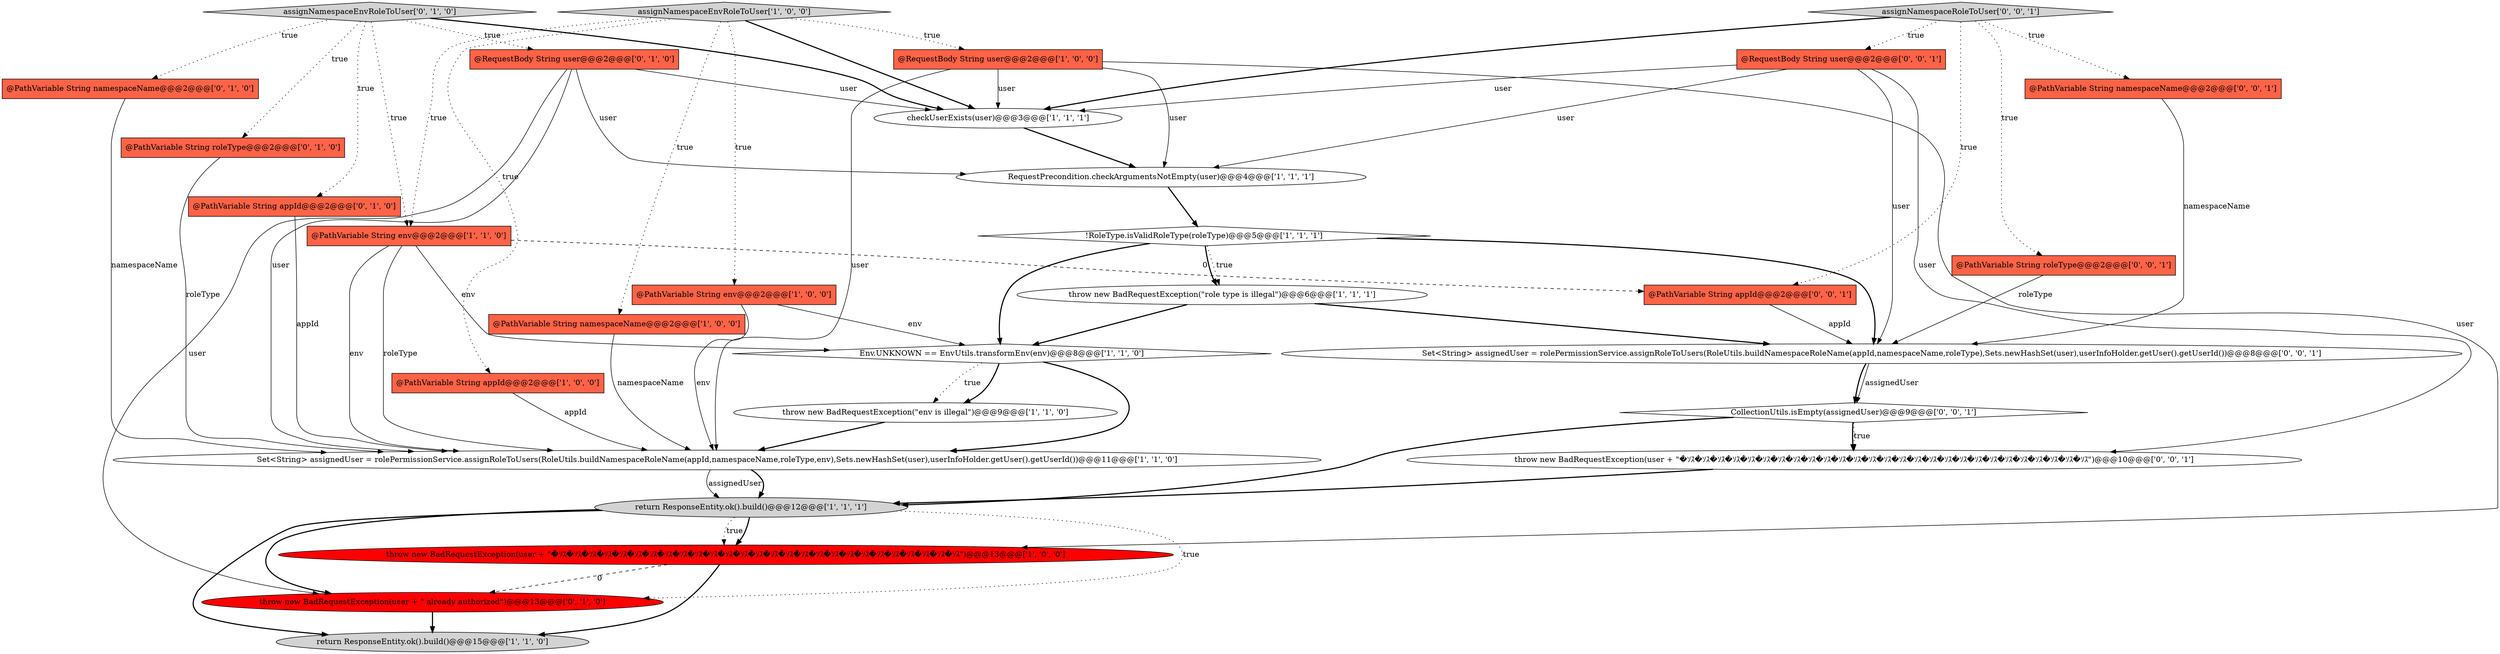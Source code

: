 digraph {
3 [style = filled, label = "throw new BadRequestException(\"role type is illegal\")@@@6@@@['1', '1', '1']", fillcolor = white, shape = ellipse image = "AAA0AAABBB1BBB"];
16 [style = filled, label = "@RequestBody String user@@@2@@@['0', '1', '0']", fillcolor = tomato, shape = box image = "AAA0AAABBB2BBB"];
19 [style = filled, label = "assignNamespaceEnvRoleToUser['0', '1', '0']", fillcolor = lightgray, shape = diamond image = "AAA0AAABBB2BBB"];
8 [style = filled, label = "checkUserExists(user)@@@3@@@['1', '1', '1']", fillcolor = white, shape = ellipse image = "AAA0AAABBB1BBB"];
10 [style = filled, label = "throw new BadRequestException(user + \"�ｿｽ�ｿｽ�ｿｽ�ｿｽ�ｿｽ�ｿｽ�ｿｽ�ｿｽ�ｿｽ�ｿｽ�ｿｽ�ｿｽ�ｿｽ�ｿｽ�ｿｽ�ｿｽ�ｿｽ�ｿｽ�ｿｽ�ｿｽ�ｿｽ�ｿｽ�ｿｽ�ｿｽ�ｿｽ�ｿｽ�ｿｽ\")@@@13@@@['1', '0', '0']", fillcolor = red, shape = ellipse image = "AAA1AAABBB1BBB"];
21 [style = filled, label = "@PathVariable String namespaceName@@@2@@@['0', '1', '0']", fillcolor = tomato, shape = box image = "AAA0AAABBB2BBB"];
4 [style = filled, label = "return ResponseEntity.ok().build()@@@15@@@['1', '1', '0']", fillcolor = lightgray, shape = ellipse image = "AAA0AAABBB1BBB"];
9 [style = filled, label = "@PathVariable String env@@@2@@@['1', '0', '0']", fillcolor = tomato, shape = box image = "AAA0AAABBB1BBB"];
7 [style = filled, label = "@RequestBody String user@@@2@@@['1', '0', '0']", fillcolor = tomato, shape = box image = "AAA0AAABBB1BBB"];
17 [style = filled, label = "@PathVariable String roleType@@@2@@@['0', '1', '0']", fillcolor = tomato, shape = box image = "AAA0AAABBB2BBB"];
23 [style = filled, label = "assignNamespaceRoleToUser['0', '0', '1']", fillcolor = lightgray, shape = diamond image = "AAA0AAABBB3BBB"];
6 [style = filled, label = "@PathVariable String namespaceName@@@2@@@['1', '0', '0']", fillcolor = tomato, shape = box image = "AAA0AAABBB1BBB"];
24 [style = filled, label = "@PathVariable String roleType@@@2@@@['0', '0', '1']", fillcolor = tomato, shape = box image = "AAA0AAABBB3BBB"];
20 [style = filled, label = "throw new BadRequestException(user + \" already authorized\")@@@13@@@['0', '1', '0']", fillcolor = red, shape = ellipse image = "AAA1AAABBB2BBB"];
26 [style = filled, label = "@RequestBody String user@@@2@@@['0', '0', '1']", fillcolor = tomato, shape = box image = "AAA0AAABBB3BBB"];
25 [style = filled, label = "Set<String> assignedUser = rolePermissionService.assignRoleToUsers(RoleUtils.buildNamespaceRoleName(appId,namespaceName,roleType),Sets.newHashSet(user),userInfoHolder.getUser().getUserId())@@@8@@@['0', '0', '1']", fillcolor = white, shape = ellipse image = "AAA0AAABBB3BBB"];
27 [style = filled, label = "@PathVariable String appId@@@2@@@['0', '0', '1']", fillcolor = tomato, shape = box image = "AAA0AAABBB3BBB"];
18 [style = filled, label = "@PathVariable String appId@@@2@@@['0', '1', '0']", fillcolor = tomato, shape = box image = "AAA0AAABBB2BBB"];
15 [style = filled, label = "RequestPrecondition.checkArgumentsNotEmpty(user)@@@4@@@['1', '1', '1']", fillcolor = white, shape = ellipse image = "AAA0AAABBB1BBB"];
12 [style = filled, label = "assignNamespaceEnvRoleToUser['1', '0', '0']", fillcolor = lightgray, shape = diamond image = "AAA0AAABBB1BBB"];
11 [style = filled, label = "@PathVariable String env@@@2@@@['1', '1', '0']", fillcolor = tomato, shape = box image = "AAA0AAABBB1BBB"];
14 [style = filled, label = "Set<String> assignedUser = rolePermissionService.assignRoleToUsers(RoleUtils.buildNamespaceRoleName(appId,namespaceName,roleType,env),Sets.newHashSet(user),userInfoHolder.getUser().getUserId())@@@11@@@['1', '1', '0']", fillcolor = white, shape = ellipse image = "AAA0AAABBB1BBB"];
28 [style = filled, label = "throw new BadRequestException(user + \"�ｿｽ�ｿｽ�ｿｽ�ｿｽ�ｿｽ�ｿｽ�ｿｽ�ｿｽ�ｿｽ�ｿｽ�ｿｽ�ｿｽ�ｿｽ�ｿｽ�ｿｽ�ｿｽ�ｿｽ�ｿｽ�ｿｽ�ｿｽ�ｿｽ�ｿｽ�ｿｽ�ｿｽ�ｿｽ�ｿｽ�ｿｽ\")@@@10@@@['0', '0', '1']", fillcolor = white, shape = ellipse image = "AAA0AAABBB3BBB"];
13 [style = filled, label = "Env.UNKNOWN == EnvUtils.transformEnv(env)@@@8@@@['1', '1', '0']", fillcolor = white, shape = diamond image = "AAA0AAABBB1BBB"];
29 [style = filled, label = "CollectionUtils.isEmpty(assignedUser)@@@9@@@['0', '0', '1']", fillcolor = white, shape = diamond image = "AAA0AAABBB3BBB"];
22 [style = filled, label = "@PathVariable String namespaceName@@@2@@@['0', '0', '1']", fillcolor = tomato, shape = box image = "AAA0AAABBB3BBB"];
5 [style = filled, label = "@PathVariable String appId@@@2@@@['1', '0', '0']", fillcolor = tomato, shape = box image = "AAA0AAABBB1BBB"];
0 [style = filled, label = "throw new BadRequestException(\"env is illegal\")@@@9@@@['1', '1', '0']", fillcolor = white, shape = ellipse image = "AAA0AAABBB1BBB"];
2 [style = filled, label = "return ResponseEntity.ok().build()@@@12@@@['1', '1', '1']", fillcolor = lightgray, shape = ellipse image = "AAA0AAABBB1BBB"];
1 [style = filled, label = "!RoleType.isValidRoleType(roleType)@@@5@@@['1', '1', '1']", fillcolor = white, shape = diamond image = "AAA0AAABBB1BBB"];
2->10 [style = dotted, label="true"];
2->20 [style = dotted, label="true"];
7->15 [style = solid, label="user"];
2->20 [style = bold, label=""];
8->15 [style = bold, label=""];
23->22 [style = dotted, label="true"];
19->17 [style = dotted, label="true"];
3->25 [style = bold, label=""];
18->14 [style = solid, label="appId"];
16->8 [style = solid, label="user"];
11->13 [style = solid, label="env"];
19->18 [style = dotted, label="true"];
1->3 [style = bold, label=""];
19->21 [style = dotted, label="true"];
7->14 [style = solid, label="user"];
11->14 [style = solid, label="env"];
26->25 [style = solid, label="user"];
25->29 [style = bold, label=""];
23->8 [style = bold, label=""];
21->14 [style = solid, label="namespaceName"];
26->8 [style = solid, label="user"];
2->10 [style = bold, label=""];
2->4 [style = bold, label=""];
1->13 [style = bold, label=""];
16->20 [style = solid, label="user"];
26->28 [style = solid, label="user"];
19->8 [style = bold, label=""];
16->14 [style = solid, label="user"];
20->4 [style = bold, label=""];
1->3 [style = dotted, label="true"];
29->28 [style = bold, label=""];
12->11 [style = dotted, label="true"];
9->14 [style = solid, label="env"];
5->14 [style = solid, label="appId"];
28->2 [style = bold, label=""];
22->25 [style = solid, label="namespaceName"];
0->14 [style = bold, label=""];
6->14 [style = solid, label="namespaceName"];
25->29 [style = solid, label="assignedUser"];
29->2 [style = bold, label=""];
27->25 [style = solid, label="appId"];
23->26 [style = dotted, label="true"];
29->28 [style = dotted, label="true"];
16->15 [style = solid, label="user"];
14->2 [style = solid, label="assignedUser"];
12->5 [style = dotted, label="true"];
11->14 [style = solid, label="roleType"];
13->0 [style = dotted, label="true"];
7->8 [style = solid, label="user"];
12->8 [style = bold, label=""];
12->6 [style = dotted, label="true"];
19->11 [style = dotted, label="true"];
7->10 [style = solid, label="user"];
23->27 [style = dotted, label="true"];
19->16 [style = dotted, label="true"];
10->4 [style = bold, label=""];
3->13 [style = bold, label=""];
17->14 [style = solid, label="roleType"];
26->15 [style = solid, label="user"];
10->20 [style = dashed, label="0"];
14->2 [style = bold, label=""];
11->27 [style = dashed, label="0"];
12->7 [style = dotted, label="true"];
24->25 [style = solid, label="roleType"];
9->13 [style = solid, label="env"];
13->14 [style = bold, label=""];
1->25 [style = bold, label=""];
23->24 [style = dotted, label="true"];
13->0 [style = bold, label=""];
12->9 [style = dotted, label="true"];
15->1 [style = bold, label=""];
}
